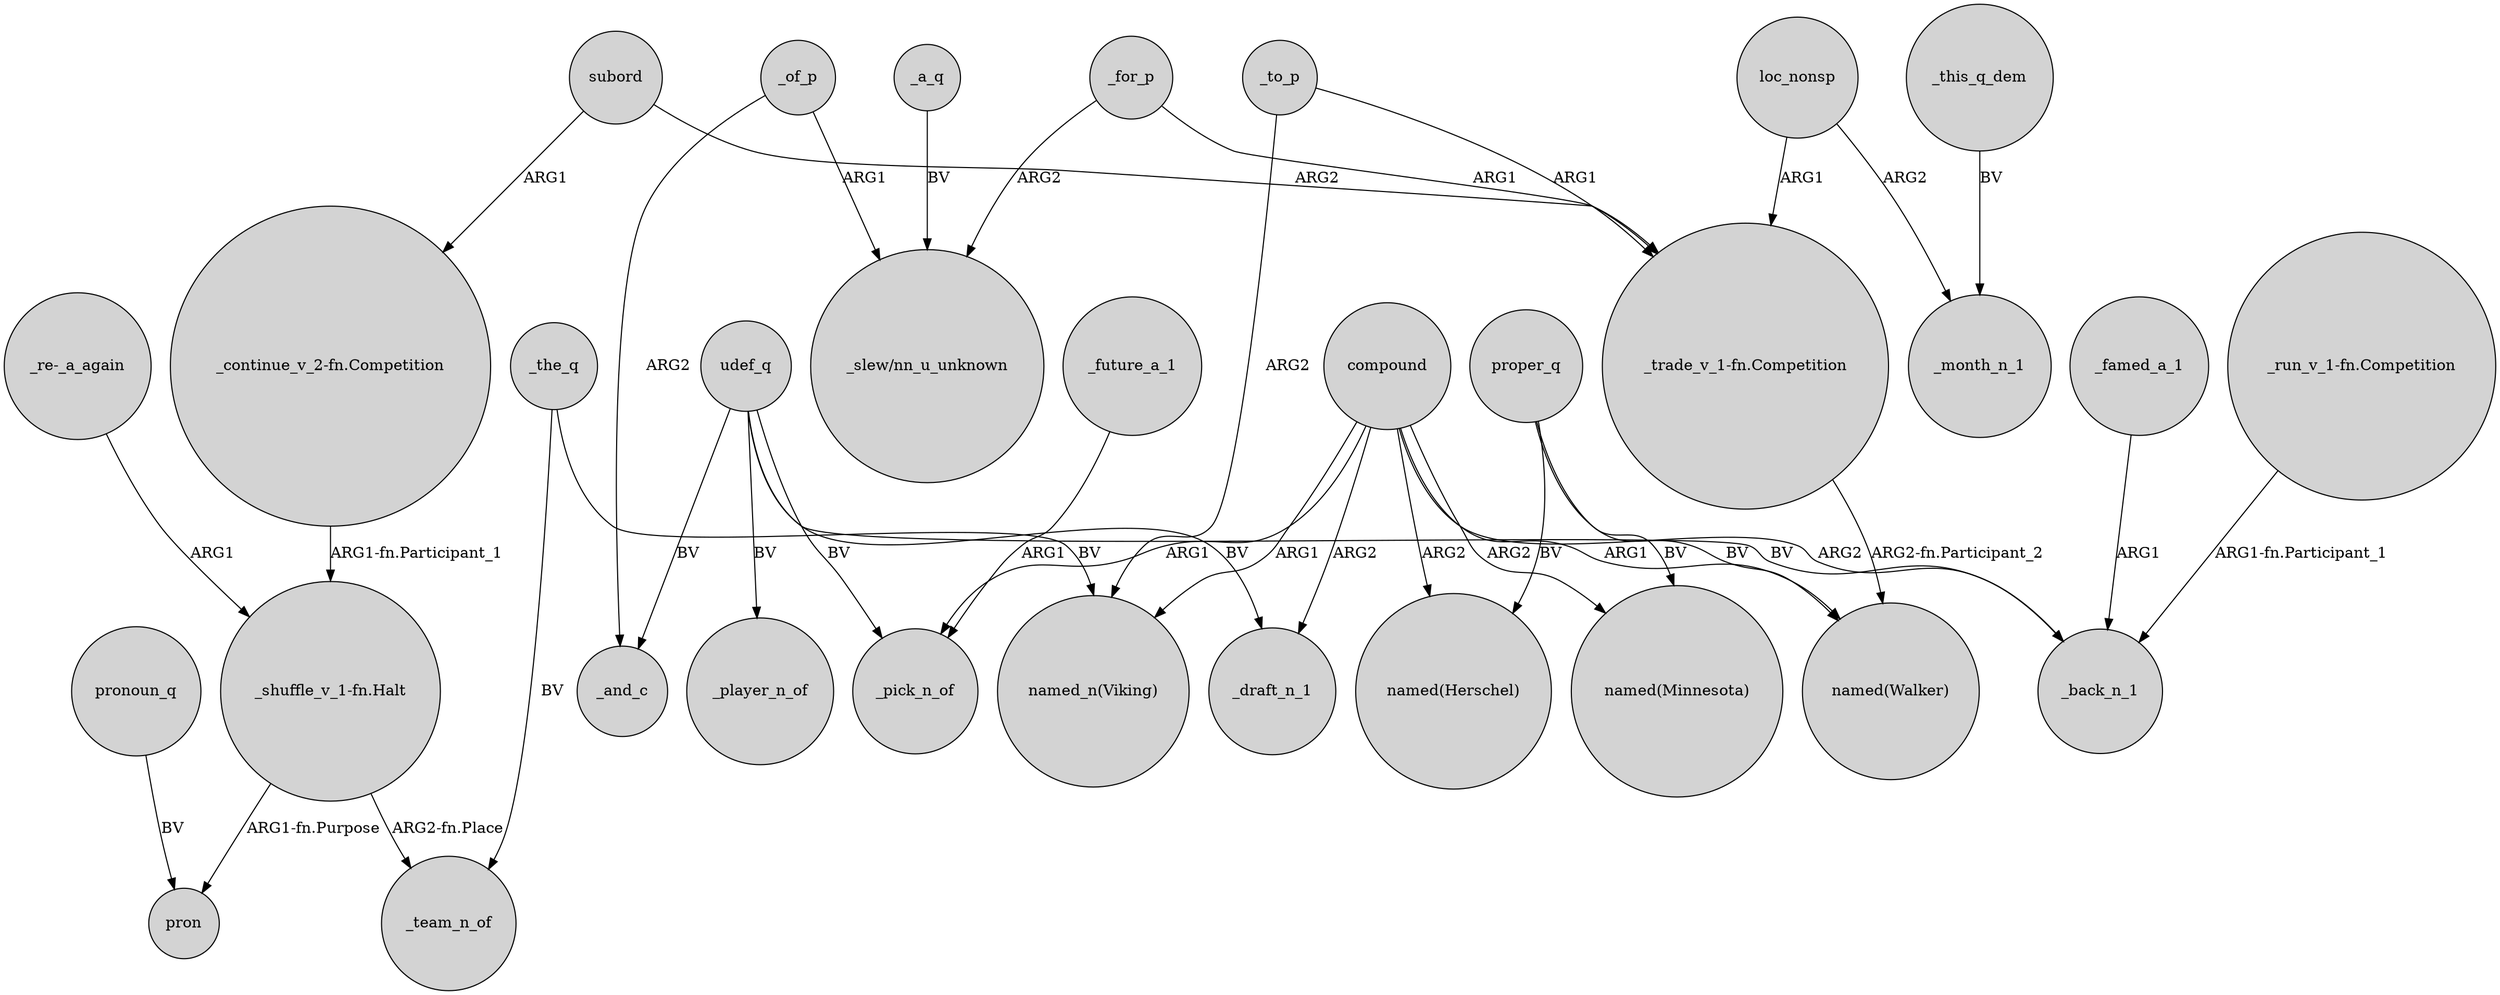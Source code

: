 digraph {
	node [shape=circle style=filled]
	"_shuffle_v_1-fn.Halt" -> pron [label="ARG1-fn.Purpose"]
	udef_q -> _pick_n_of [label=BV]
	_a_q -> "_slew/nn_u_unknown" [label=BV]
	compound -> "named_n(Viking)" [label=ARG1]
	_of_p -> _and_c [label=ARG2]
	loc_nonsp -> "_trade_v_1-fn.Competition" [label=ARG1]
	"_trade_v_1-fn.Competition" -> "named(Walker)" [label="ARG2-fn.Participant_2"]
	compound -> "named(Walker)" [label=ARG1]
	_to_p -> "named_n(Viking)" [label=ARG2]
	compound -> _pick_n_of [label=ARG1]
	_for_p -> "_trade_v_1-fn.Competition" [label=ARG1]
	subord -> "_trade_v_1-fn.Competition" [label=ARG2]
	_famed_a_1 -> _back_n_1 [label=ARG1]
	udef_q -> _and_c [label=BV]
	_to_p -> "_trade_v_1-fn.Competition" [label=ARG1]
	compound -> _back_n_1 [label=ARG2]
	loc_nonsp -> _month_n_1 [label=ARG2]
	compound -> "named(Herschel)" [label=ARG2]
	pronoun_q -> pron [label=BV]
	udef_q -> _back_n_1 [label=BV]
	"_continue_v_2-fn.Competition" -> "_shuffle_v_1-fn.Halt" [label="ARG1-fn.Participant_1"]
	_of_p -> "_slew/nn_u_unknown" [label=ARG1]
	"_shuffle_v_1-fn.Halt" -> _team_n_of [label="ARG2-fn.Place"]
	udef_q -> _player_n_of [label=BV]
	_the_q -> "named_n(Viking)" [label=BV]
	proper_q -> "named(Herschel)" [label=BV]
	_this_q_dem -> _month_n_1 [label=BV]
	compound -> "named(Minnesota)" [label=ARG2]
	_the_q -> _team_n_of [label=BV]
	_for_p -> "_slew/nn_u_unknown" [label=ARG2]
	subord -> "_continue_v_2-fn.Competition" [label=ARG1]
	compound -> _draft_n_1 [label=ARG2]
	"_re-_a_again" -> "_shuffle_v_1-fn.Halt" [label=ARG1]
	proper_q -> "named(Walker)" [label=BV]
	_future_a_1 -> _pick_n_of [label=ARG1]
	proper_q -> "named(Minnesota)" [label=BV]
	udef_q -> _draft_n_1 [label=BV]
	"_run_v_1-fn.Competition" -> _back_n_1 [label="ARG1-fn.Participant_1"]
}
